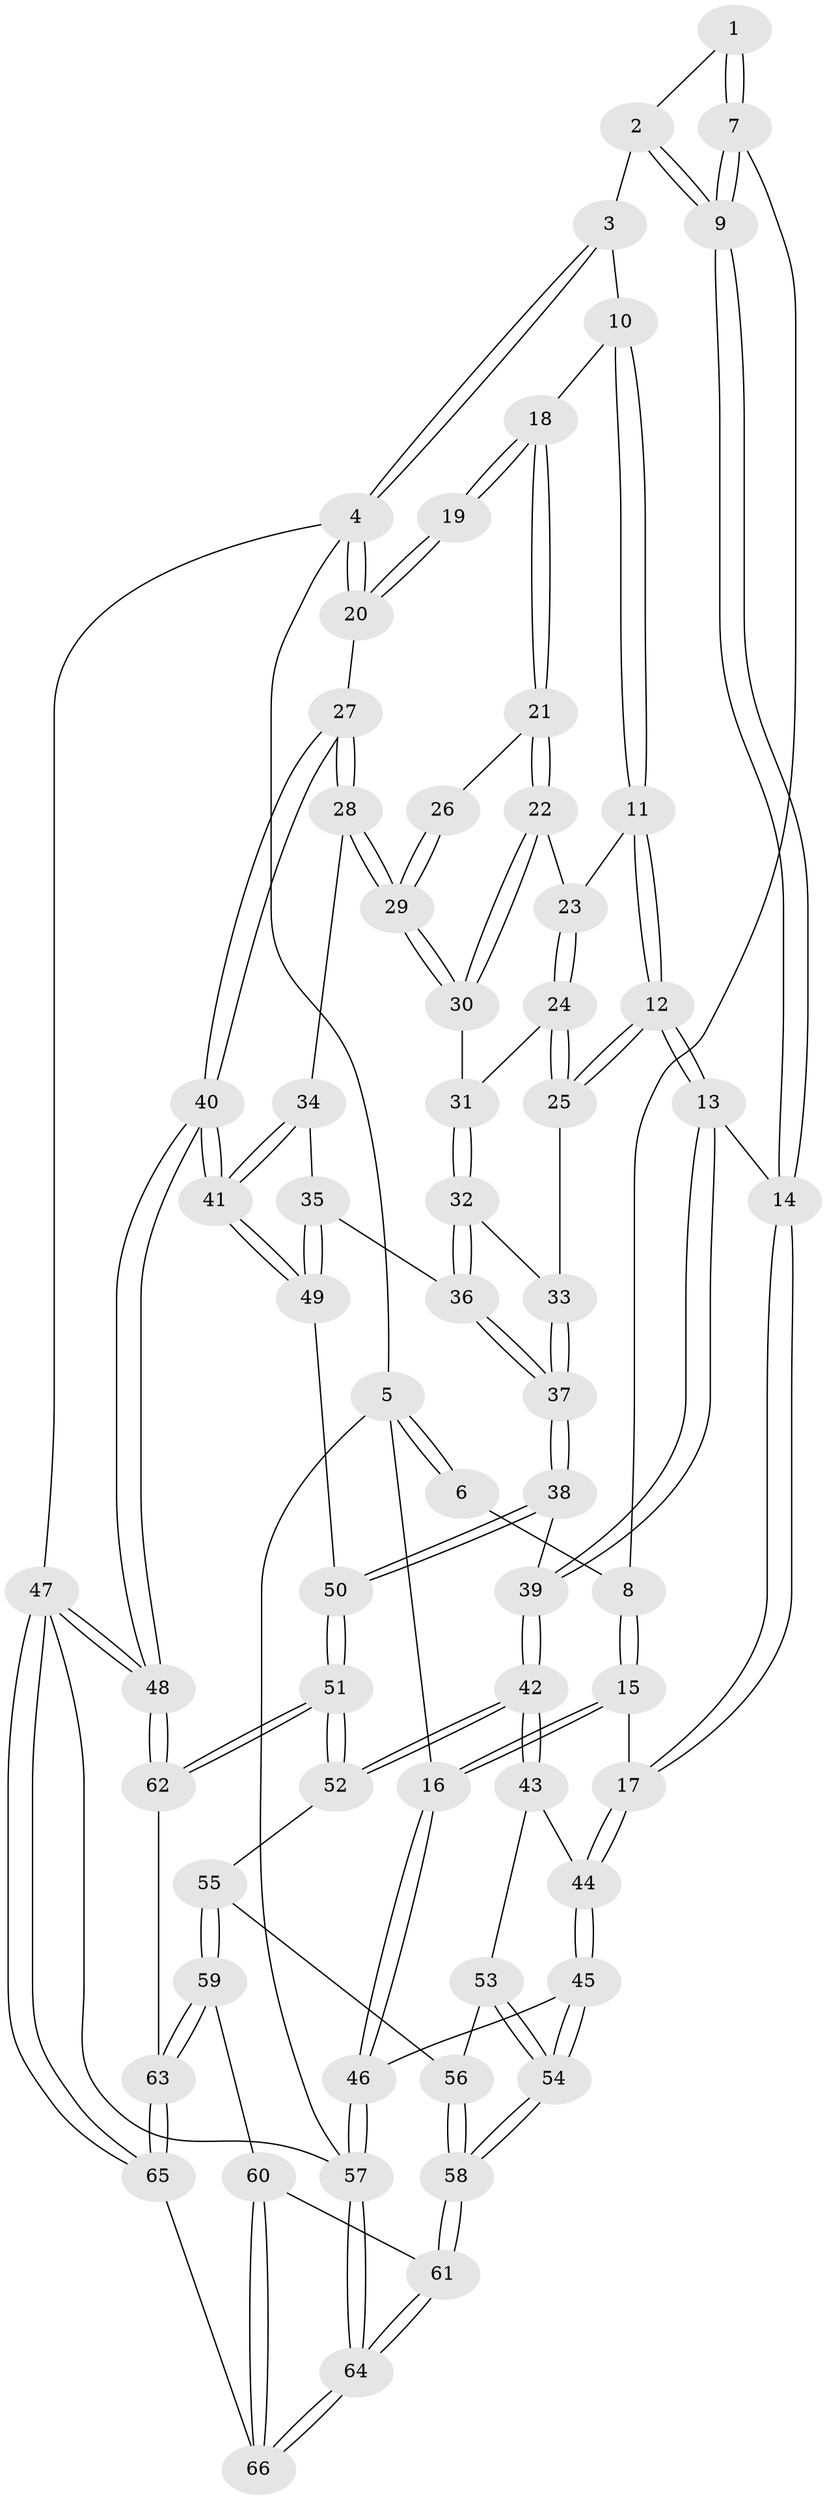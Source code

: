 // Generated by graph-tools (version 1.1) at 2025/51/03/09/25 03:51:00]
// undirected, 66 vertices, 162 edges
graph export_dot {
graph [start="1"]
  node [color=gray90,style=filled];
  1 [pos="+0.38144905487227543+0"];
  2 [pos="+0.47464363630238005+0"];
  3 [pos="+0.5821666278513286+0"];
  4 [pos="+1+0"];
  5 [pos="+0+0"];
  6 [pos="+0+0"];
  7 [pos="+0.2623386358578454+0.10744373399718576"];
  8 [pos="+0.18538696994318263+0.14850137223041376"];
  9 [pos="+0.35907669258578223+0.31214354912695275"];
  10 [pos="+0.6295376175379115+0.03211623699554817"];
  11 [pos="+0.616654292691655+0.08676644812112323"];
  12 [pos="+0.520419697904142+0.31450270243107253"];
  13 [pos="+0.47232721538451294+0.3517238683838704"];
  14 [pos="+0.36202818387956603+0.3380907793437196"];
  15 [pos="+0.04631259442823128+0.29990916539966844"];
  16 [pos="+0+0.3141574256274894"];
  17 [pos="+0.3085175432859513+0.3656857756011359"];
  18 [pos="+0.7779324798931871+0.13568443300308733"];
  19 [pos="+0.9604899114027402+0.16776346652070576"];
  20 [pos="+1+0.10797818161378876"];
  21 [pos="+0.775427572873466+0.28924831295643344"];
  22 [pos="+0.7726110316652085+0.2939609334840833"];
  23 [pos="+0.7075504677614443+0.26842166892365343"];
  24 [pos="+0.6415715702517677+0.3230425927643443"];
  25 [pos="+0.6076250336729911+0.3328488523194336"];
  26 [pos="+0.8772041315809567+0.26198196415914776"];
  27 [pos="+1+0.2126737433146365"];
  28 [pos="+0.8710226807208079+0.4024252781337384"];
  29 [pos="+0.8675336041897511+0.39742953057343694"];
  30 [pos="+0.7718468062477067+0.3292975680083736"];
  31 [pos="+0.7624302762971199+0.33610519031840597"];
  32 [pos="+0.735667615061285+0.37848126759206313"];
  33 [pos="+0.6609115363587403+0.3802508410388913"];
  34 [pos="+0.8669820523149164+0.43136996351459467"];
  35 [pos="+0.741992091853604+0.5274213266306153"];
  36 [pos="+0.7375936370118612+0.5269260662119544"];
  37 [pos="+0.6995663007200447+0.5341206815778617"];
  38 [pos="+0.620667860006212+0.5694623980202587"];
  39 [pos="+0.5577487988545204+0.5498547255182553"];
  40 [pos="+1+0.7373444574083807"];
  41 [pos="+1+0.7346991746137501"];
  42 [pos="+0.43792030283180916+0.6435125062016118"];
  43 [pos="+0.39939495739695025+0.630168268240839"];
  44 [pos="+0.28876281837791745+0.49203600938073744"];
  45 [pos="+0.09415387346163728+0.6730412025427386"];
  46 [pos="+0+0.6032183427215362"];
  47 [pos="+1+1"];
  48 [pos="+1+1"];
  49 [pos="+0.9136085662961627+0.6956975233554743"];
  50 [pos="+0.6768992441660706+0.7954730282605804"];
  51 [pos="+0.6656009269290588+0.8176222159016321"];
  52 [pos="+0.4460899547915516+0.7440576032111201"];
  53 [pos="+0.2763009193801426+0.682928439907237"];
  54 [pos="+0.14209414658134523+0.7213576214167443"];
  55 [pos="+0.4216019808303228+0.7792914737763753"];
  56 [pos="+0.3924700181202484+0.780074939429042"];
  57 [pos="+0+1"];
  58 [pos="+0.18205629866344564+0.8092608231076015"];
  59 [pos="+0.4227308753519301+0.8514353190407171"];
  60 [pos="+0.3990290580519615+0.9114004496120146"];
  61 [pos="+0.19460015614388873+0.9538988889068503"];
  62 [pos="+0.6654878419141518+0.8248514870363487"];
  63 [pos="+0.6416012601730129+0.9056525634110737"];
  64 [pos="+0.02327688652399717+1"];
  65 [pos="+0.6228723567704846+1"];
  66 [pos="+0.6039529039249059+1"];
  1 -- 2;
  1 -- 7;
  1 -- 7;
  2 -- 3;
  2 -- 9;
  2 -- 9;
  3 -- 4;
  3 -- 4;
  3 -- 10;
  4 -- 5;
  4 -- 20;
  4 -- 20;
  4 -- 47;
  5 -- 6;
  5 -- 6;
  5 -- 16;
  5 -- 57;
  6 -- 8;
  7 -- 8;
  7 -- 9;
  7 -- 9;
  8 -- 15;
  8 -- 15;
  9 -- 14;
  9 -- 14;
  10 -- 11;
  10 -- 11;
  10 -- 18;
  11 -- 12;
  11 -- 12;
  11 -- 23;
  12 -- 13;
  12 -- 13;
  12 -- 25;
  12 -- 25;
  13 -- 14;
  13 -- 39;
  13 -- 39;
  14 -- 17;
  14 -- 17;
  15 -- 16;
  15 -- 16;
  15 -- 17;
  16 -- 46;
  16 -- 46;
  17 -- 44;
  17 -- 44;
  18 -- 19;
  18 -- 19;
  18 -- 21;
  18 -- 21;
  19 -- 20;
  19 -- 20;
  20 -- 27;
  21 -- 22;
  21 -- 22;
  21 -- 26;
  22 -- 23;
  22 -- 30;
  22 -- 30;
  23 -- 24;
  23 -- 24;
  24 -- 25;
  24 -- 25;
  24 -- 31;
  25 -- 33;
  26 -- 29;
  26 -- 29;
  27 -- 28;
  27 -- 28;
  27 -- 40;
  27 -- 40;
  28 -- 29;
  28 -- 29;
  28 -- 34;
  29 -- 30;
  29 -- 30;
  30 -- 31;
  31 -- 32;
  31 -- 32;
  32 -- 33;
  32 -- 36;
  32 -- 36;
  33 -- 37;
  33 -- 37;
  34 -- 35;
  34 -- 41;
  34 -- 41;
  35 -- 36;
  35 -- 49;
  35 -- 49;
  36 -- 37;
  36 -- 37;
  37 -- 38;
  37 -- 38;
  38 -- 39;
  38 -- 50;
  38 -- 50;
  39 -- 42;
  39 -- 42;
  40 -- 41;
  40 -- 41;
  40 -- 48;
  40 -- 48;
  41 -- 49;
  41 -- 49;
  42 -- 43;
  42 -- 43;
  42 -- 52;
  42 -- 52;
  43 -- 44;
  43 -- 53;
  44 -- 45;
  44 -- 45;
  45 -- 46;
  45 -- 54;
  45 -- 54;
  46 -- 57;
  46 -- 57;
  47 -- 48;
  47 -- 48;
  47 -- 65;
  47 -- 65;
  47 -- 57;
  48 -- 62;
  48 -- 62;
  49 -- 50;
  50 -- 51;
  50 -- 51;
  51 -- 52;
  51 -- 52;
  51 -- 62;
  51 -- 62;
  52 -- 55;
  53 -- 54;
  53 -- 54;
  53 -- 56;
  54 -- 58;
  54 -- 58;
  55 -- 56;
  55 -- 59;
  55 -- 59;
  56 -- 58;
  56 -- 58;
  57 -- 64;
  57 -- 64;
  58 -- 61;
  58 -- 61;
  59 -- 60;
  59 -- 63;
  59 -- 63;
  60 -- 61;
  60 -- 66;
  60 -- 66;
  61 -- 64;
  61 -- 64;
  62 -- 63;
  63 -- 65;
  63 -- 65;
  64 -- 66;
  64 -- 66;
  65 -- 66;
}
